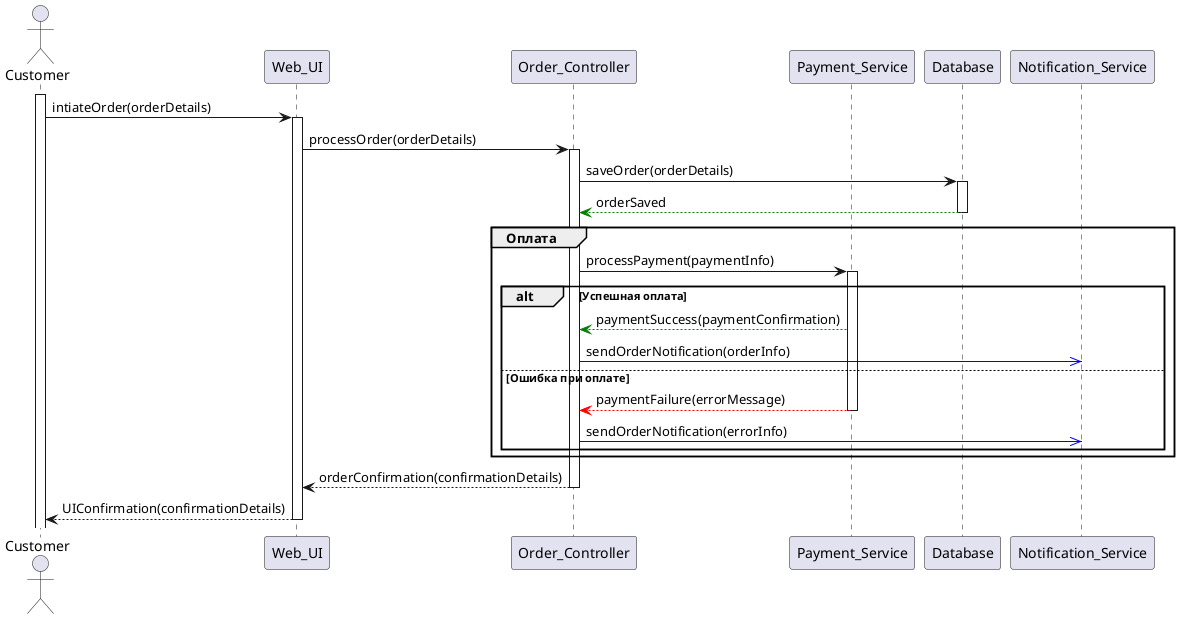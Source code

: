 @startuml
actor Customer
participant Web_UI
participant Order_Controller
participant Payment_Service
participant Database
participant Notification_Service
activate Customer
Customer -> Web_UI: intiateOrder(orderDetails)
activate Web_UI
Web_UI -> Order_Controller: processOrder(orderDetails)
activate Order_Controller
Order_Controller -> Database: saveOrder(orderDetails)
activate Database
Database -[#green]-> Order_Controller: orderSaved
deactivate Database
group Оплата
Order_Controller -> Payment_Service: processPayment(paymentInfo)
activate Payment_Service
alt Успешная оплата
Payment_Service -[#green]-> Order_Controller: paymentSuccess(paymentConfirmation)
Order_Controller -[#blue]>> Notification_Service: sendOrderNotification(orderInfo)
else Ошибка при оплате
Payment_Service -[#red]-> Order_Controller: paymentFailure(errorMessage)
deactivate Payment_Service
Order_Controller -[#blue]>> Notification_Service: sendOrderNotification(errorInfo)
end
end
Order_Controller --> Web_UI: orderConfirmation(confirmationDetails)
deactivate Order_Controller
Web_UI --> Customer: UIConfirmation(confirmationDetails)
deactivate Web_UI
@enduml
